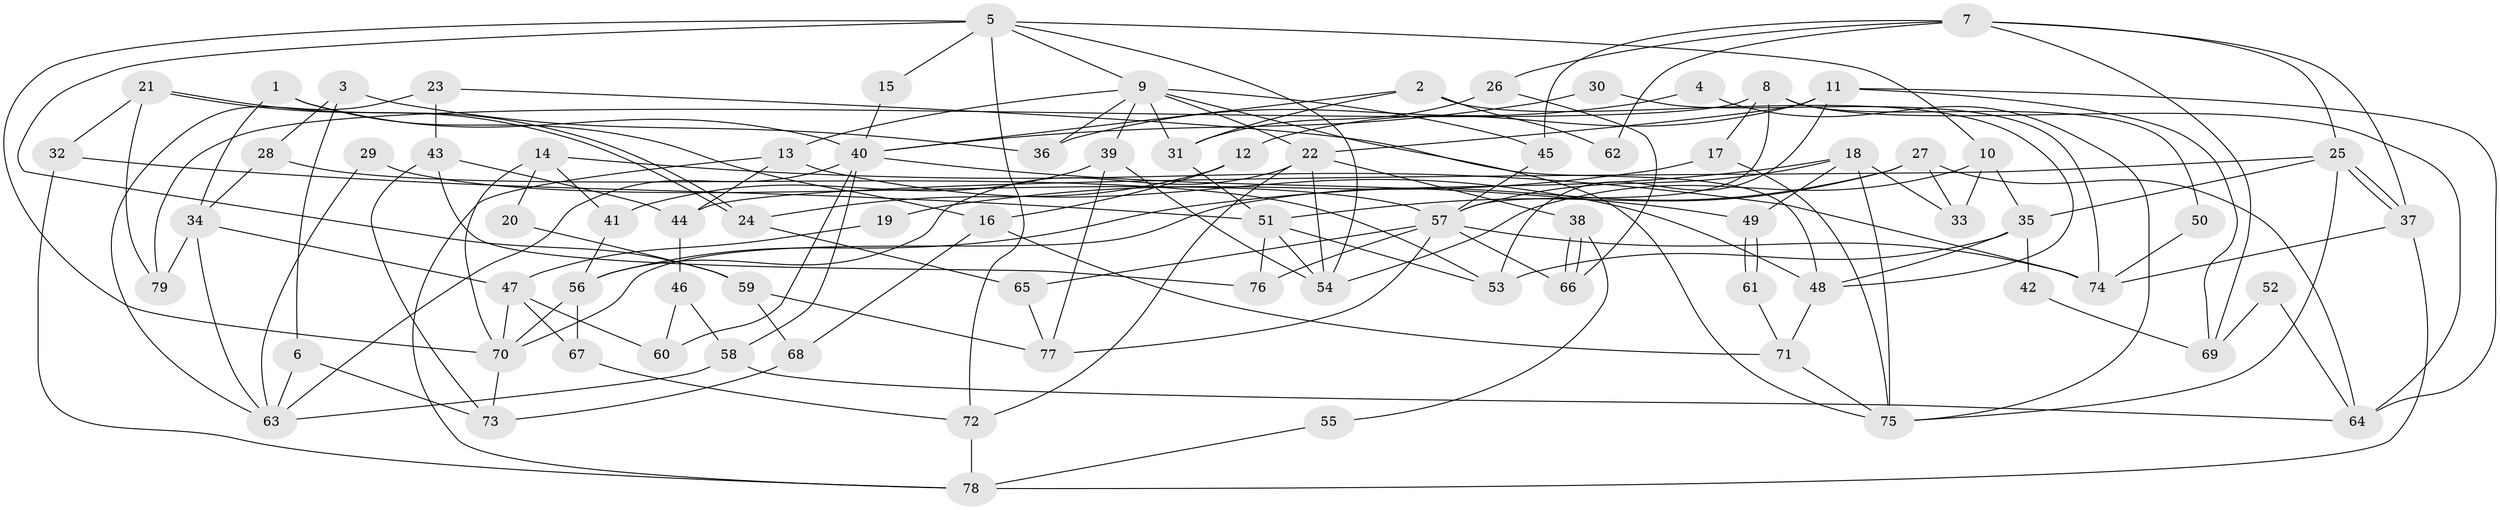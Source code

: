 // Generated by graph-tools (version 1.1) at 2025/02/03/09/25 03:02:08]
// undirected, 79 vertices, 158 edges
graph export_dot {
graph [start="1"]
  node [color=gray90,style=filled];
  1;
  2;
  3;
  4;
  5;
  6;
  7;
  8;
  9;
  10;
  11;
  12;
  13;
  14;
  15;
  16;
  17;
  18;
  19;
  20;
  21;
  22;
  23;
  24;
  25;
  26;
  27;
  28;
  29;
  30;
  31;
  32;
  33;
  34;
  35;
  36;
  37;
  38;
  39;
  40;
  41;
  42;
  43;
  44;
  45;
  46;
  47;
  48;
  49;
  50;
  51;
  52;
  53;
  54;
  55;
  56;
  57;
  58;
  59;
  60;
  61;
  62;
  63;
  64;
  65;
  66;
  67;
  68;
  69;
  70;
  71;
  72;
  73;
  74;
  75;
  76;
  77;
  78;
  79;
  1 -- 16;
  1 -- 34;
  1 -- 40;
  2 -- 31;
  2 -- 40;
  2 -- 48;
  2 -- 62;
  3 -- 28;
  3 -- 6;
  3 -- 36;
  4 -- 75;
  4 -- 36;
  5 -- 70;
  5 -- 72;
  5 -- 9;
  5 -- 10;
  5 -- 15;
  5 -- 54;
  5 -- 59;
  6 -- 63;
  6 -- 73;
  7 -- 45;
  7 -- 37;
  7 -- 25;
  7 -- 26;
  7 -- 62;
  7 -- 69;
  8 -- 79;
  8 -- 64;
  8 -- 17;
  8 -- 50;
  8 -- 57;
  9 -- 22;
  9 -- 13;
  9 -- 31;
  9 -- 36;
  9 -- 39;
  9 -- 45;
  9 -- 75;
  10 -- 54;
  10 -- 33;
  10 -- 35;
  11 -- 12;
  11 -- 53;
  11 -- 22;
  11 -- 64;
  11 -- 69;
  12 -- 16;
  12 -- 24;
  13 -- 48;
  13 -- 44;
  13 -- 78;
  14 -- 74;
  14 -- 41;
  14 -- 20;
  14 -- 70;
  15 -- 40;
  16 -- 68;
  16 -- 71;
  17 -- 75;
  17 -- 19;
  18 -- 75;
  18 -- 57;
  18 -- 33;
  18 -- 49;
  18 -- 56;
  19 -- 47;
  20 -- 59;
  21 -- 32;
  21 -- 24;
  21 -- 24;
  21 -- 79;
  22 -- 56;
  22 -- 38;
  22 -- 54;
  22 -- 72;
  23 -- 63;
  23 -- 48;
  23 -- 43;
  24 -- 65;
  25 -- 37;
  25 -- 37;
  25 -- 35;
  25 -- 44;
  25 -- 75;
  26 -- 66;
  26 -- 31;
  27 -- 33;
  27 -- 51;
  27 -- 64;
  27 -- 70;
  28 -- 53;
  28 -- 34;
  29 -- 63;
  29 -- 57;
  30 -- 74;
  30 -- 40;
  31 -- 51;
  32 -- 78;
  32 -- 51;
  34 -- 47;
  34 -- 63;
  34 -- 79;
  35 -- 42;
  35 -- 48;
  35 -- 53;
  37 -- 78;
  37 -- 74;
  38 -- 66;
  38 -- 66;
  38 -- 55;
  39 -- 54;
  39 -- 41;
  39 -- 77;
  40 -- 49;
  40 -- 58;
  40 -- 60;
  40 -- 63;
  41 -- 56;
  42 -- 69;
  43 -- 44;
  43 -- 73;
  43 -- 76;
  44 -- 46;
  45 -- 57;
  46 -- 58;
  46 -- 60;
  47 -- 60;
  47 -- 70;
  47 -- 67;
  48 -- 71;
  49 -- 61;
  49 -- 61;
  50 -- 74;
  51 -- 54;
  51 -- 53;
  51 -- 76;
  52 -- 64;
  52 -- 69;
  55 -- 78;
  56 -- 70;
  56 -- 67;
  57 -- 76;
  57 -- 65;
  57 -- 66;
  57 -- 74;
  57 -- 77;
  58 -- 64;
  58 -- 63;
  59 -- 77;
  59 -- 68;
  61 -- 71;
  65 -- 77;
  67 -- 72;
  68 -- 73;
  70 -- 73;
  71 -- 75;
  72 -- 78;
}

